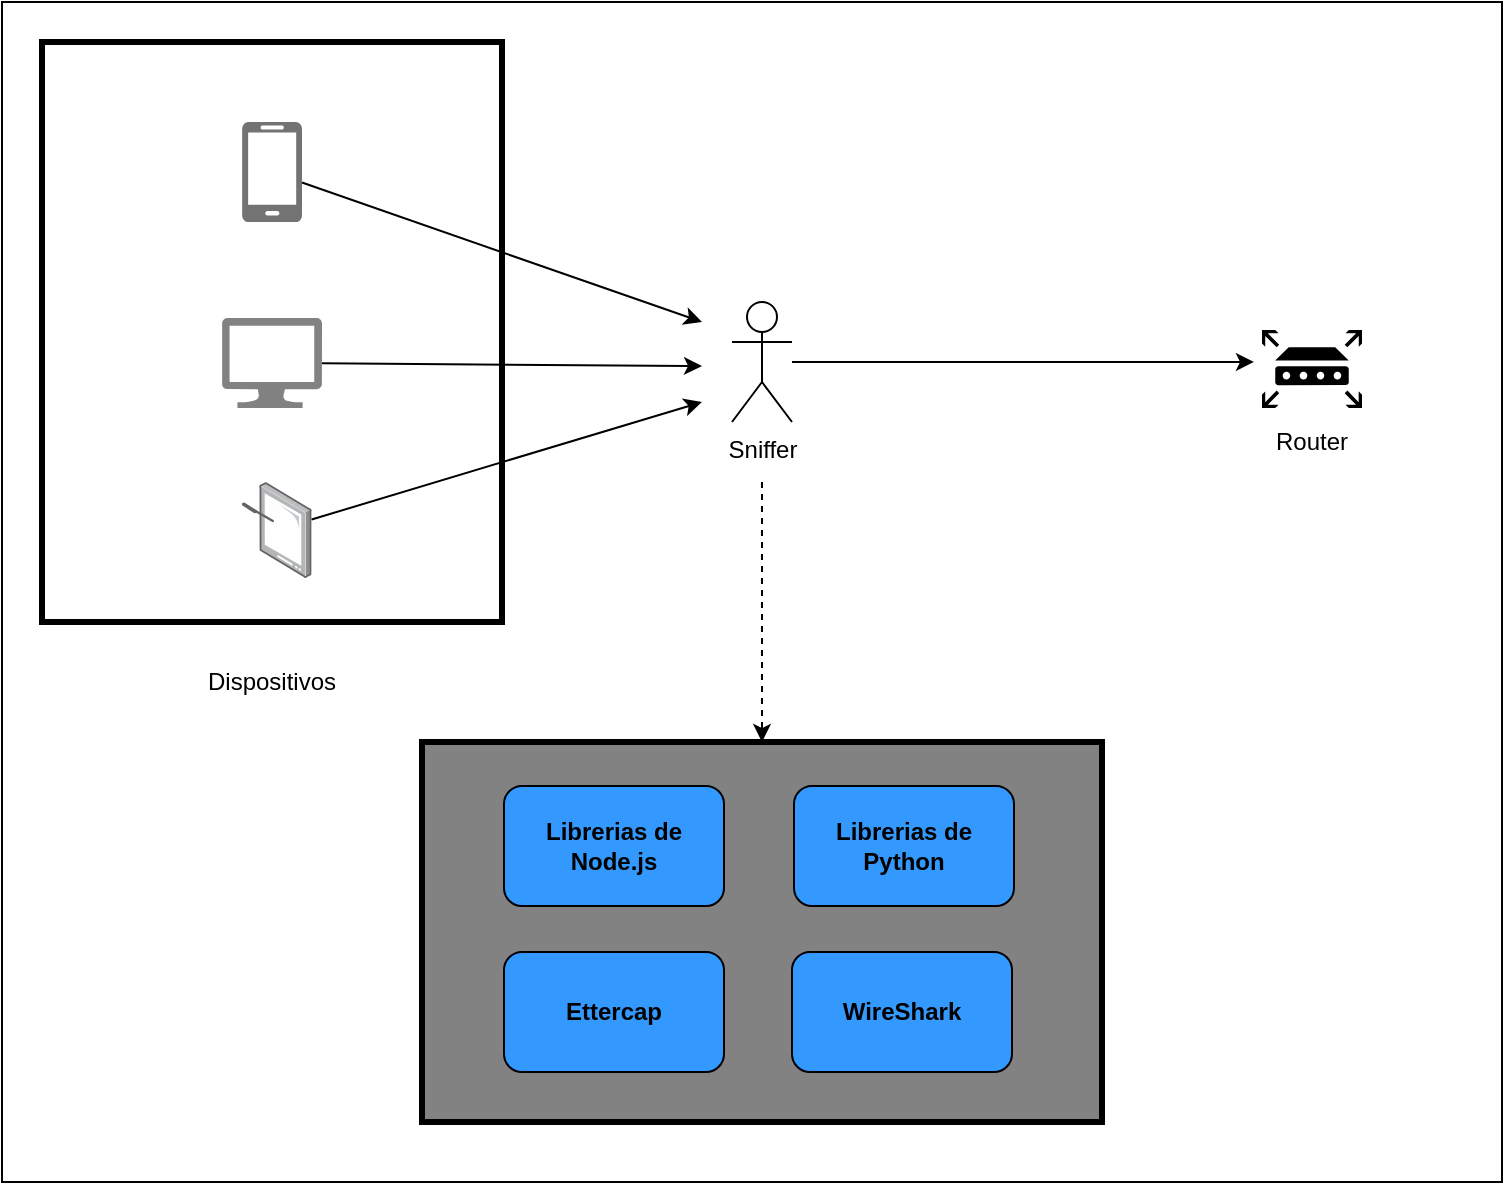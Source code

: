 <mxfile version="15.0.3" type="device"><diagram id="a0D_QNWoz7HnVMQpPPun" name="Page-1"><mxGraphModel dx="868" dy="482" grid="1" gridSize="10" guides="1" tooltips="1" connect="1" arrows="1" fold="1" page="1" pageScale="1" pageWidth="827" pageHeight="1169" math="0" shadow="0"><root><mxCell id="0"/><mxCell id="1" parent="0"/><mxCell id="kNCdJKSsM8oSSVBclBGN-35" value="" style="rounded=0;whiteSpace=wrap;html=1;strokeColor=#000000;strokeWidth=1;fillColor=none;" parent="1" vertex="1"><mxGeometry x="20" y="30" width="750" height="590" as="geometry"/></mxCell><mxCell id="kNCdJKSsM8oSSVBclBGN-11" value="" style="rounded=0;whiteSpace=wrap;html=1;fillColor=none;strokeWidth=3;" parent="1" vertex="1"><mxGeometry x="40" y="50" width="230" height="290" as="geometry"/></mxCell><mxCell id="kNCdJKSsM8oSSVBclBGN-16" style="edgeStyle=orthogonalEdgeStyle;rounded=0;orthogonalLoop=1;jettySize=auto;html=1;entryX=-0.08;entryY=0.41;entryDx=0;entryDy=0;entryPerimeter=0;" parent="1" source="kNCdJKSsM8oSSVBclBGN-1" target="kNCdJKSsM8oSSVBclBGN-3" edge="1"><mxGeometry relative="1" as="geometry"/></mxCell><mxCell id="kNCdJKSsM8oSSVBclBGN-1" value="Sniffer" style="shape=umlActor;verticalLabelPosition=bottom;verticalAlign=top;html=1;outlineConnect=0;" parent="1" vertex="1"><mxGeometry x="385" y="180" width="30" height="60" as="geometry"/></mxCell><mxCell id="kNCdJKSsM8oSSVBclBGN-3" value="" style="aspect=fixed;pointerEvents=1;shadow=0;dashed=0;html=1;strokeColor=none;labelPosition=center;verticalLabelPosition=bottom;verticalAlign=top;align=center;shape=mxgraph.mscae.enterprise.router;fillColor=#000000;" parent="1" vertex="1"><mxGeometry x="650" y="194" width="50" height="39" as="geometry"/></mxCell><mxCell id="kNCdJKSsM8oSSVBclBGN-6" value="Router" style="text;html=1;strokeColor=none;fillColor=none;align=center;verticalAlign=middle;whiteSpace=wrap;rounded=0;" parent="1" vertex="1"><mxGeometry x="655" y="240" width="40" height="20" as="geometry"/></mxCell><mxCell id="kNCdJKSsM8oSSVBclBGN-10" value="" style="verticalLabelPosition=bottom;html=1;verticalAlign=top;align=center;strokeColor=none;shape=mxgraph.azure.mobile;pointerEvents=1;fillColor=#737373;" parent="1" vertex="1"><mxGeometry x="140" y="90" width="30" height="50" as="geometry"/></mxCell><mxCell id="kNCdJKSsM8oSSVBclBGN-2" value="" style="verticalLabelPosition=bottom;html=1;verticalAlign=top;align=center;strokeColor=none;shape=mxgraph.azure.computer;pointerEvents=1;fillColor=#828282;" parent="1" vertex="1"><mxGeometry x="130" y="188" width="50" height="45" as="geometry"/></mxCell><mxCell id="kNCdJKSsM8oSSVBclBGN-5" value="Dispositivos" style="text;html=1;strokeColor=none;fillColor=none;align=center;verticalAlign=middle;whiteSpace=wrap;rounded=0;" parent="1" vertex="1"><mxGeometry x="135" y="360" width="40" height="20" as="geometry"/></mxCell><mxCell id="kNCdJKSsM8oSSVBclBGN-20" value="" style="points=[];aspect=fixed;html=1;align=center;shadow=0;dashed=0;image;image=img/lib/allied_telesis/computer_and_terminals/Tablet_Alternative.svg;strokeWidth=3;fillColor=none;" parent="1" vertex="1"><mxGeometry x="140" y="270" width="34.8" height="48" as="geometry"/></mxCell><mxCell id="kNCdJKSsM8oSSVBclBGN-25" value="" style="endArrow=classic;html=1;" parent="1" source="kNCdJKSsM8oSSVBclBGN-20" edge="1"><mxGeometry width="50" height="50" relative="1" as="geometry"><mxPoint x="180" y="300" as="sourcePoint"/><mxPoint x="370" y="230" as="targetPoint"/></mxGeometry></mxCell><mxCell id="kNCdJKSsM8oSSVBclBGN-27" value="" style="endArrow=classic;html=1;" parent="1" source="kNCdJKSsM8oSSVBclBGN-10" edge="1"><mxGeometry width="50" height="50" relative="1" as="geometry"><mxPoint x="200" y="180" as="sourcePoint"/><mxPoint x="370" y="190" as="targetPoint"/></mxGeometry></mxCell><mxCell id="kNCdJKSsM8oSSVBclBGN-28" value="" style="endArrow=classic;html=1;" parent="1" source="kNCdJKSsM8oSSVBclBGN-2" edge="1"><mxGeometry width="50" height="50" relative="1" as="geometry"><mxPoint x="200" y="250" as="sourcePoint"/><mxPoint x="370" y="212" as="targetPoint"/></mxGeometry></mxCell><mxCell id="kNCdJKSsM8oSSVBclBGN-29" value="" style="endArrow=classic;html=1;dashed=1;" parent="1" edge="1"><mxGeometry width="50" height="50" relative="1" as="geometry"><mxPoint x="400" y="270" as="sourcePoint"/><mxPoint x="400" y="400" as="targetPoint"/></mxGeometry></mxCell><mxCell id="kNCdJKSsM8oSSVBclBGN-30" value="" style="rounded=0;whiteSpace=wrap;html=1;strokeWidth=3;fillColor=#828282;" parent="1" vertex="1"><mxGeometry x="230" y="400" width="340" height="190" as="geometry"/></mxCell><mxCell id="kNCdJKSsM8oSSVBclBGN-32" value="&lt;b&gt;Ettercap&lt;/b&gt;" style="rounded=1;whiteSpace=wrap;html=1;strokeWidth=1;fillColor=#3399FF;" parent="1" vertex="1"><mxGeometry x="271" y="505" width="110" height="60" as="geometry"/></mxCell><mxCell id="DahyDQHkPJ9XovG5ZvmL-1" value="&lt;b&gt;Librerias de Node.js&lt;/b&gt;" style="rounded=1;whiteSpace=wrap;html=1;strokeWidth=1;fillColor=#3399FF;" vertex="1" parent="1"><mxGeometry x="271" y="422" width="110" height="60" as="geometry"/></mxCell><mxCell id="DahyDQHkPJ9XovG5ZvmL-2" value="&lt;b&gt;Librerias de Python&lt;/b&gt;" style="rounded=1;whiteSpace=wrap;html=1;strokeWidth=1;fillColor=#3399FF;" vertex="1" parent="1"><mxGeometry x="416" y="422" width="110" height="60" as="geometry"/></mxCell><mxCell id="DahyDQHkPJ9XovG5ZvmL-3" value="&lt;b&gt;WireShark&lt;/b&gt;" style="rounded=1;whiteSpace=wrap;html=1;strokeWidth=1;fillColor=#3399FF;" vertex="1" parent="1"><mxGeometry x="415" y="505" width="110" height="60" as="geometry"/></mxCell></root></mxGraphModel></diagram></mxfile>